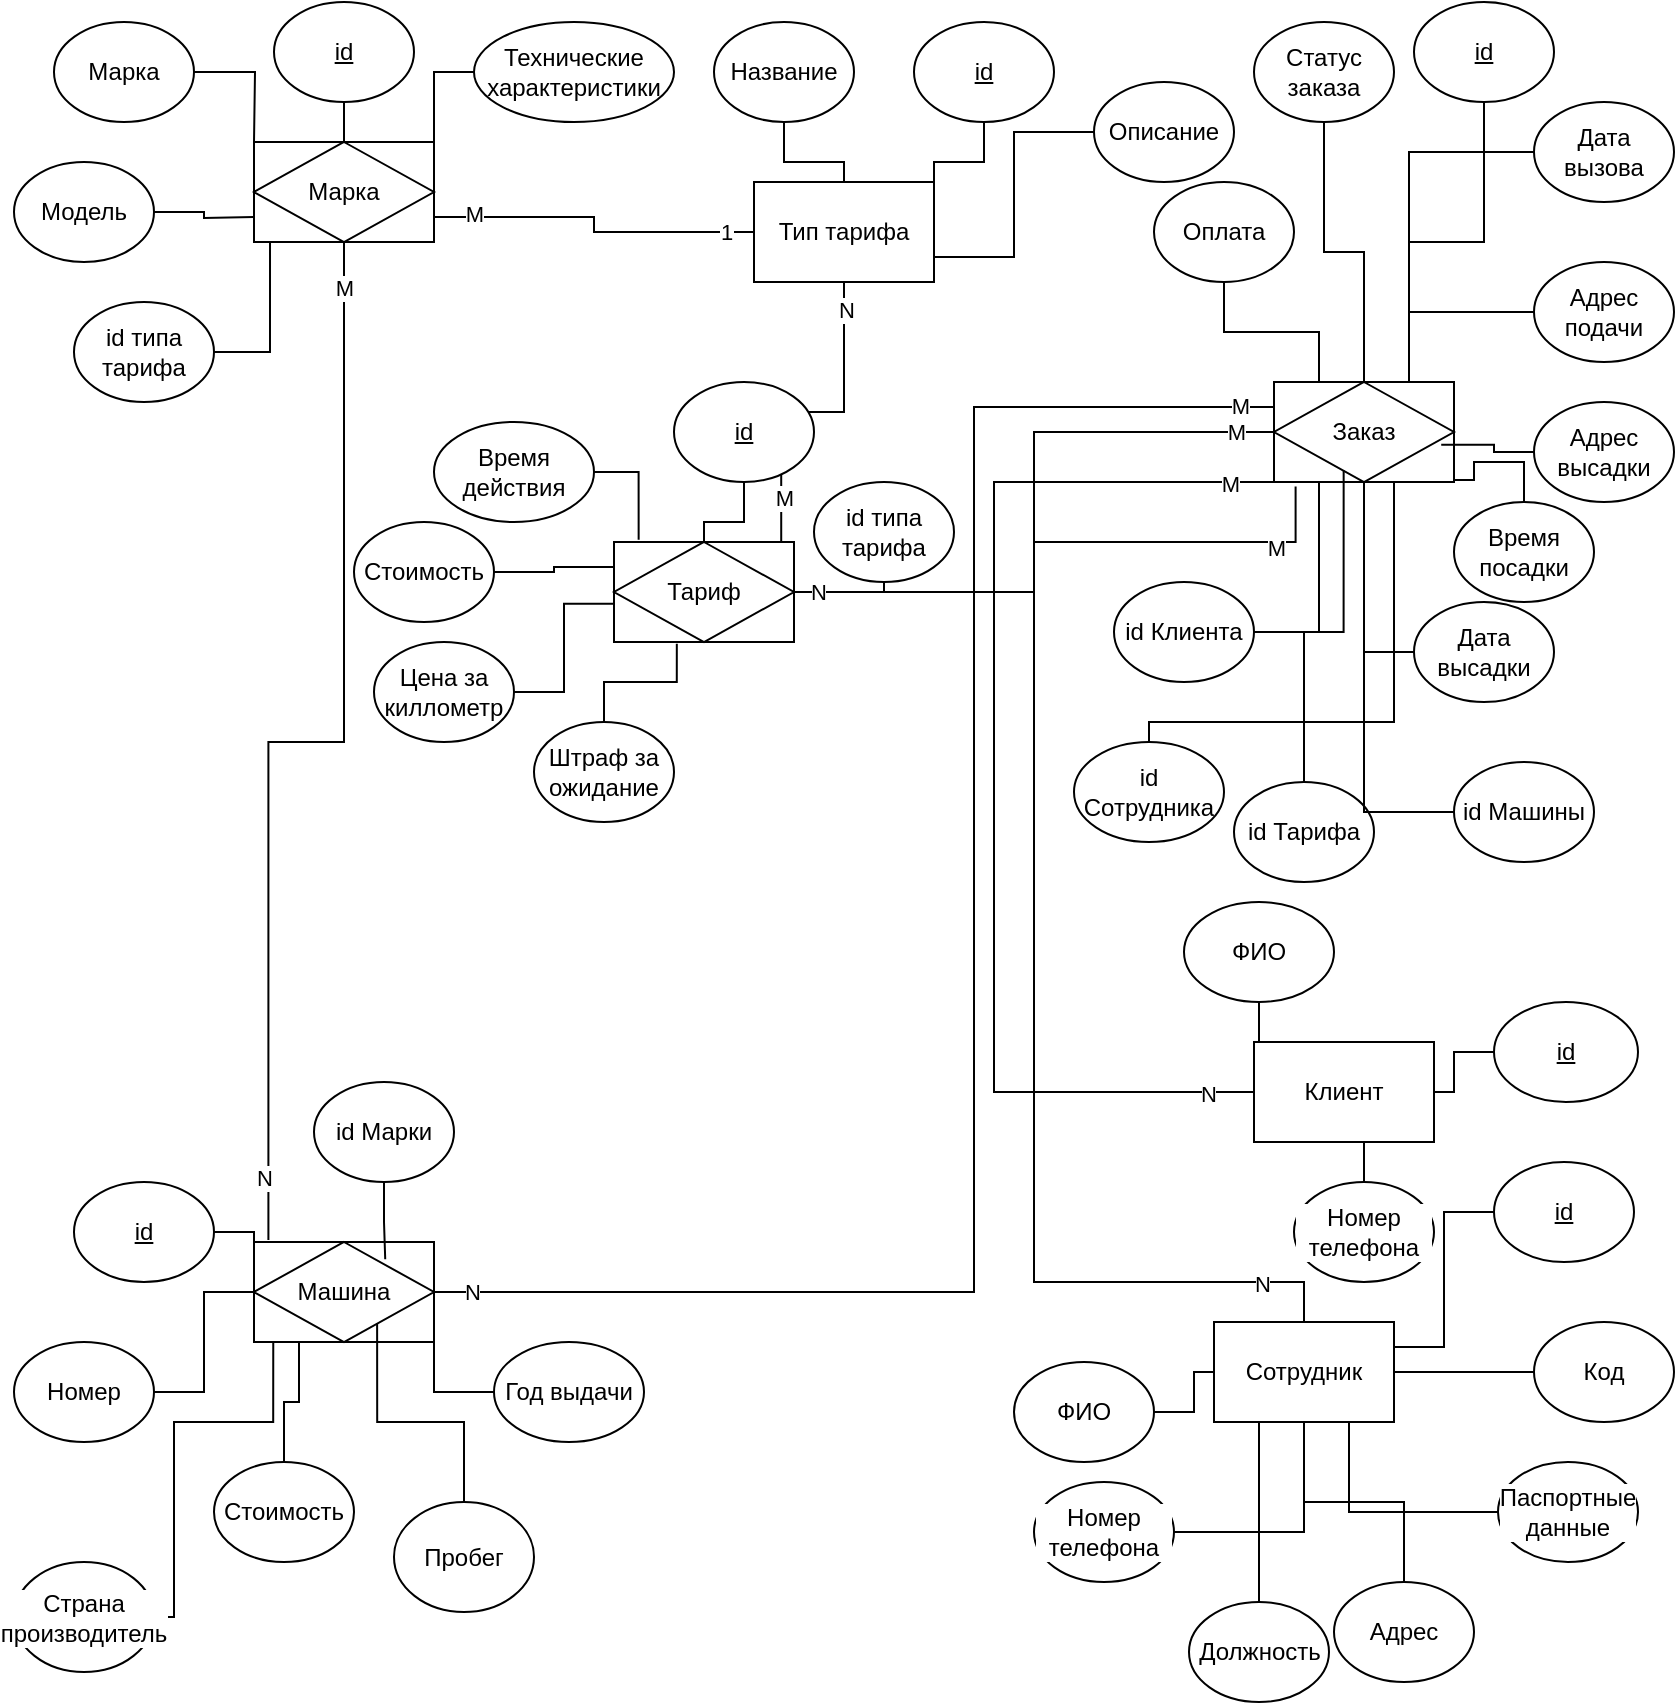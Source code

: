 <mxfile version="15.6.6" type="device"><diagram id="R2lEEEUBdFMjLlhIrx00" name="Page-1"><mxGraphModel dx="1038" dy="489" grid="1" gridSize="10" guides="1" tooltips="1" connect="1" arrows="1" fold="1" page="1" pageScale="1" pageWidth="850" pageHeight="1100" math="0" shadow="0" extFonts="Permanent Marker^https://fonts.googleapis.com/css?family=Permanent+Marker"><root><mxCell id="0"/><mxCell id="1" parent="0"/><mxCell id="BcbfJQb8DpvoiB8YnZ_k-6" style="edgeStyle=orthogonalEdgeStyle;rounded=0;orthogonalLoop=1;jettySize=auto;html=1;fontColor=default;endArrow=none;endFill=0;strokeColor=default;labelBackgroundColor=default;" edge="1" parent="1" source="BcbfJQb8DpvoiB8YnZ_k-2"><mxGeometry relative="1" as="geometry"><mxPoint x="175" y="70" as="targetPoint"/></mxGeometry></mxCell><mxCell id="BcbfJQb8DpvoiB8YnZ_k-2" value="&lt;u&gt;id&lt;/u&gt;" style="ellipse;whiteSpace=wrap;html=1;fontColor=default;strokeColor=default;fillColor=default;" vertex="1" parent="1"><mxGeometry x="140" width="70" height="50" as="geometry"/></mxCell><mxCell id="BcbfJQb8DpvoiB8YnZ_k-7" style="edgeStyle=orthogonalEdgeStyle;rounded=0;orthogonalLoop=1;jettySize=auto;html=1;entryX=0;entryY=0;entryDx=0;entryDy=0;labelBackgroundColor=default;fontColor=default;endArrow=none;endFill=0;strokeColor=default;" edge="1" parent="1" source="BcbfJQb8DpvoiB8YnZ_k-3"><mxGeometry relative="1" as="geometry"><mxPoint x="130" y="70" as="targetPoint"/></mxGeometry></mxCell><mxCell id="BcbfJQb8DpvoiB8YnZ_k-3" value="Марка" style="ellipse;whiteSpace=wrap;html=1;fontColor=default;strokeColor=default;fillColor=default;" vertex="1" parent="1"><mxGeometry x="30" y="10" width="70" height="50" as="geometry"/></mxCell><mxCell id="BcbfJQb8DpvoiB8YnZ_k-8" style="edgeStyle=orthogonalEdgeStyle;rounded=0;orthogonalLoop=1;jettySize=auto;html=1;entryX=0;entryY=0.75;entryDx=0;entryDy=0;labelBackgroundColor=default;fontColor=default;endArrow=none;endFill=0;strokeColor=default;" edge="1" parent="1" source="BcbfJQb8DpvoiB8YnZ_k-4"><mxGeometry relative="1" as="geometry"><mxPoint x="130" y="107.5" as="targetPoint"/></mxGeometry></mxCell><mxCell id="BcbfJQb8DpvoiB8YnZ_k-4" value="Модель" style="ellipse;whiteSpace=wrap;html=1;fontColor=default;strokeColor=default;fillColor=default;" vertex="1" parent="1"><mxGeometry x="10" y="80" width="70" height="50" as="geometry"/></mxCell><mxCell id="BcbfJQb8DpvoiB8YnZ_k-9" style="edgeStyle=orthogonalEdgeStyle;rounded=0;orthogonalLoop=1;jettySize=auto;html=1;entryX=1;entryY=0;entryDx=0;entryDy=0;labelBackgroundColor=default;fontColor=default;endArrow=none;endFill=0;strokeColor=default;" edge="1" parent="1" source="BcbfJQb8DpvoiB8YnZ_k-5"><mxGeometry relative="1" as="geometry"><mxPoint x="220" y="70" as="targetPoint"/></mxGeometry></mxCell><mxCell id="BcbfJQb8DpvoiB8YnZ_k-5" value="Технические характеристики" style="ellipse;whiteSpace=wrap;html=1;fontColor=default;strokeColor=default;fillColor=default;" vertex="1" parent="1"><mxGeometry x="240" y="10" width="100" height="50" as="geometry"/></mxCell><mxCell id="BcbfJQb8DpvoiB8YnZ_k-33" style="edgeStyle=orthogonalEdgeStyle;rounded=0;orthogonalLoop=1;jettySize=auto;html=1;entryX=1;entryY=0.75;entryDx=0;entryDy=0;labelBackgroundColor=default;fontColor=default;endArrow=none;endFill=0;strokeColor=default;" edge="1" parent="1" source="BcbfJQb8DpvoiB8YnZ_k-10" target="BcbfJQb8DpvoiB8YnZ_k-32"><mxGeometry relative="1" as="geometry"/></mxCell><mxCell id="BcbfJQb8DpvoiB8YnZ_k-34" value="1" style="edgeLabel;html=1;align=center;verticalAlign=middle;resizable=0;points=[];fontColor=default;" vertex="1" connectable="0" parent="BcbfJQb8DpvoiB8YnZ_k-33"><mxGeometry x="-0.83" relative="1" as="geometry"><mxPoint as="offset"/></mxGeometry></mxCell><mxCell id="BcbfJQb8DpvoiB8YnZ_k-35" value="M" style="edgeLabel;html=1;align=center;verticalAlign=middle;resizable=0;points=[];fontColor=default;" vertex="1" connectable="0" parent="BcbfJQb8DpvoiB8YnZ_k-33"><mxGeometry x="0.764" y="-2" relative="1" as="geometry"><mxPoint as="offset"/></mxGeometry></mxCell><mxCell id="BcbfJQb8DpvoiB8YnZ_k-38" style="edgeStyle=orthogonalEdgeStyle;rounded=0;orthogonalLoop=1;jettySize=auto;html=1;entryX=0.929;entryY=0;entryDx=0;entryDy=0;entryPerimeter=0;labelBackgroundColor=default;fontColor=default;endArrow=none;endFill=0;strokeColor=default;" edge="1" parent="1" source="BcbfJQb8DpvoiB8YnZ_k-10" target="BcbfJQb8DpvoiB8YnZ_k-17"><mxGeometry relative="1" as="geometry"/></mxCell><mxCell id="BcbfJQb8DpvoiB8YnZ_k-39" value="N" style="edgeLabel;html=1;align=center;verticalAlign=middle;resizable=0;points=[];fontColor=default;" vertex="1" connectable="0" parent="BcbfJQb8DpvoiB8YnZ_k-38"><mxGeometry x="-0.832" y="1" relative="1" as="geometry"><mxPoint as="offset"/></mxGeometry></mxCell><mxCell id="BcbfJQb8DpvoiB8YnZ_k-40" value="M" style="edgeLabel;html=1;align=center;verticalAlign=middle;resizable=0;points=[];fontColor=default;" vertex="1" connectable="0" parent="BcbfJQb8DpvoiB8YnZ_k-38"><mxGeometry x="0.727" y="1" relative="1" as="geometry"><mxPoint as="offset"/></mxGeometry></mxCell><mxCell id="BcbfJQb8DpvoiB8YnZ_k-10" value="Тип тарифа" style="rounded=0;whiteSpace=wrap;html=1;fontColor=default;strokeColor=default;fillColor=default;" vertex="1" parent="1"><mxGeometry x="380" y="90" width="90" height="50" as="geometry"/></mxCell><mxCell id="BcbfJQb8DpvoiB8YnZ_k-15" style="edgeStyle=orthogonalEdgeStyle;rounded=0;orthogonalLoop=1;jettySize=auto;html=1;entryX=1;entryY=0;entryDx=0;entryDy=0;labelBackgroundColor=default;fontColor=default;endArrow=none;endFill=0;strokeColor=default;" edge="1" parent="1" source="BcbfJQb8DpvoiB8YnZ_k-11" target="BcbfJQb8DpvoiB8YnZ_k-10"><mxGeometry relative="1" as="geometry"/></mxCell><mxCell id="BcbfJQb8DpvoiB8YnZ_k-11" value="&lt;u&gt;id&lt;/u&gt;" style="ellipse;whiteSpace=wrap;html=1;fontColor=default;strokeColor=default;fillColor=default;" vertex="1" parent="1"><mxGeometry x="460" y="10" width="70" height="50" as="geometry"/></mxCell><mxCell id="BcbfJQb8DpvoiB8YnZ_k-16" style="edgeStyle=orthogonalEdgeStyle;rounded=0;orthogonalLoop=1;jettySize=auto;html=1;entryX=1;entryY=0.75;entryDx=0;entryDy=0;labelBackgroundColor=default;fontColor=default;endArrow=none;endFill=0;strokeColor=default;" edge="1" parent="1" source="BcbfJQb8DpvoiB8YnZ_k-12" target="BcbfJQb8DpvoiB8YnZ_k-10"><mxGeometry relative="1" as="geometry"/></mxCell><mxCell id="BcbfJQb8DpvoiB8YnZ_k-12" value="Описание" style="ellipse;whiteSpace=wrap;html=1;fontColor=default;strokeColor=default;fillColor=default;" vertex="1" parent="1"><mxGeometry x="550" y="40" width="70" height="50" as="geometry"/></mxCell><mxCell id="BcbfJQb8DpvoiB8YnZ_k-14" style="edgeStyle=orthogonalEdgeStyle;rounded=0;orthogonalLoop=1;jettySize=auto;html=1;labelBackgroundColor=default;fontColor=default;endArrow=none;endFill=0;strokeColor=default;" edge="1" parent="1" source="BcbfJQb8DpvoiB8YnZ_k-13" target="BcbfJQb8DpvoiB8YnZ_k-10"><mxGeometry relative="1" as="geometry"/></mxCell><mxCell id="BcbfJQb8DpvoiB8YnZ_k-13" value="Название" style="ellipse;whiteSpace=wrap;html=1;fontColor=default;strokeColor=default;fillColor=default;" vertex="1" parent="1"><mxGeometry x="360" y="10" width="70" height="50" as="geometry"/></mxCell><mxCell id="BcbfJQb8DpvoiB8YnZ_k-66" style="edgeStyle=orthogonalEdgeStyle;rounded=0;orthogonalLoop=1;jettySize=auto;html=1;entryX=0;entryY=0.5;entryDx=0;entryDy=0;labelBackgroundColor=default;fontColor=default;endArrow=none;endFill=0;strokeColor=default;" edge="1" parent="1" source="BcbfJQb8DpvoiB8YnZ_k-17" target="BcbfJQb8DpvoiB8YnZ_k-41"><mxGeometry relative="1" as="geometry"/></mxCell><mxCell id="BcbfJQb8DpvoiB8YnZ_k-67" value="M" style="edgeLabel;html=1;align=center;verticalAlign=middle;resizable=0;points=[];fontColor=default;" vertex="1" connectable="0" parent="BcbfJQb8DpvoiB8YnZ_k-66"><mxGeometry x="0.88" relative="1" as="geometry"><mxPoint as="offset"/></mxGeometry></mxCell><mxCell id="BcbfJQb8DpvoiB8YnZ_k-17" value="Тариф" style="shape=associativeEntity;whiteSpace=wrap;html=1;align=center;fontColor=default;strokeColor=default;fillColor=default;" vertex="1" parent="1"><mxGeometry x="310" y="270" width="90" height="50" as="geometry"/></mxCell><mxCell id="BcbfJQb8DpvoiB8YnZ_k-22" style="edgeStyle=orthogonalEdgeStyle;rounded=0;orthogonalLoop=1;jettySize=auto;html=1;entryX=1;entryY=0.5;entryDx=0;entryDy=0;labelBackgroundColor=default;fontColor=default;endArrow=none;endFill=0;strokeColor=default;" edge="1" parent="1" source="BcbfJQb8DpvoiB8YnZ_k-19" target="BcbfJQb8DpvoiB8YnZ_k-17"><mxGeometry relative="1" as="geometry"><Array as="points"><mxPoint x="445" y="295"/></Array></mxGeometry></mxCell><mxCell id="BcbfJQb8DpvoiB8YnZ_k-68" value="N" style="edgeLabel;html=1;align=center;verticalAlign=middle;resizable=0;points=[];fontColor=default;" vertex="1" connectable="0" parent="BcbfJQb8DpvoiB8YnZ_k-22"><mxGeometry x="0.528" relative="1" as="geometry"><mxPoint as="offset"/></mxGeometry></mxCell><mxCell id="BcbfJQb8DpvoiB8YnZ_k-19" value="id типа тарифа" style="ellipse;whiteSpace=wrap;html=1;align=center;fontColor=default;strokeColor=default;fillColor=default;" vertex="1" parent="1"><mxGeometry x="410" y="240" width="70" height="50" as="geometry"/></mxCell><mxCell id="BcbfJQb8DpvoiB8YnZ_k-21" style="edgeStyle=orthogonalEdgeStyle;rounded=0;orthogonalLoop=1;jettySize=auto;html=1;labelBackgroundColor=default;fontColor=default;endArrow=none;endFill=0;strokeColor=default;" edge="1" parent="1" source="BcbfJQb8DpvoiB8YnZ_k-20" target="BcbfJQb8DpvoiB8YnZ_k-17"><mxGeometry relative="1" as="geometry"/></mxCell><mxCell id="BcbfJQb8DpvoiB8YnZ_k-20" value="id" style="ellipse;whiteSpace=wrap;html=1;align=center;fontStyle=4;fontColor=default;strokeColor=default;fillColor=default;" vertex="1" parent="1"><mxGeometry x="340" y="190" width="70" height="50" as="geometry"/></mxCell><mxCell id="BcbfJQb8DpvoiB8YnZ_k-27" style="edgeStyle=orthogonalEdgeStyle;rounded=0;orthogonalLoop=1;jettySize=auto;html=1;entryX=0.137;entryY=-0.023;entryDx=0;entryDy=0;entryPerimeter=0;labelBackgroundColor=default;fontColor=default;endArrow=none;endFill=0;strokeColor=default;" edge="1" parent="1" source="BcbfJQb8DpvoiB8YnZ_k-23" target="BcbfJQb8DpvoiB8YnZ_k-17"><mxGeometry relative="1" as="geometry"/></mxCell><mxCell id="BcbfJQb8DpvoiB8YnZ_k-23" value="Время действия" style="ellipse;whiteSpace=wrap;html=1;align=center;fontColor=default;strokeColor=default;fillColor=default;" vertex="1" parent="1"><mxGeometry x="220" y="210" width="80" height="50" as="geometry"/></mxCell><mxCell id="BcbfJQb8DpvoiB8YnZ_k-28" style="edgeStyle=orthogonalEdgeStyle;rounded=0;orthogonalLoop=1;jettySize=auto;html=1;entryX=0;entryY=0.25;entryDx=0;entryDy=0;labelBackgroundColor=default;fontColor=default;endArrow=none;endFill=0;strokeColor=default;" edge="1" parent="1" source="BcbfJQb8DpvoiB8YnZ_k-24" target="BcbfJQb8DpvoiB8YnZ_k-17"><mxGeometry relative="1" as="geometry"/></mxCell><mxCell id="BcbfJQb8DpvoiB8YnZ_k-24" value="Стоимость" style="ellipse;whiteSpace=wrap;html=1;align=center;fontColor=default;strokeColor=default;fillColor=default;" vertex="1" parent="1"><mxGeometry x="180" y="260" width="70" height="50" as="geometry"/></mxCell><mxCell id="BcbfJQb8DpvoiB8YnZ_k-29" style="edgeStyle=orthogonalEdgeStyle;rounded=0;orthogonalLoop=1;jettySize=auto;html=1;entryX=0;entryY=0.617;entryDx=0;entryDy=0;entryPerimeter=0;labelBackgroundColor=default;fontColor=default;endArrow=none;endFill=0;strokeColor=default;" edge="1" parent="1" source="BcbfJQb8DpvoiB8YnZ_k-25" target="BcbfJQb8DpvoiB8YnZ_k-17"><mxGeometry relative="1" as="geometry"/></mxCell><mxCell id="BcbfJQb8DpvoiB8YnZ_k-25" value="Цена за киллометр" style="ellipse;whiteSpace=wrap;html=1;align=center;fontColor=default;strokeColor=default;fillColor=default;" vertex="1" parent="1"><mxGeometry x="190" y="320" width="70" height="50" as="geometry"/></mxCell><mxCell id="BcbfJQb8DpvoiB8YnZ_k-30" style="edgeStyle=orthogonalEdgeStyle;rounded=0;orthogonalLoop=1;jettySize=auto;html=1;entryX=0.349;entryY=1.017;entryDx=0;entryDy=0;entryPerimeter=0;labelBackgroundColor=default;fontColor=default;endArrow=none;endFill=0;strokeColor=default;" edge="1" parent="1" source="BcbfJQb8DpvoiB8YnZ_k-26" target="BcbfJQb8DpvoiB8YnZ_k-17"><mxGeometry relative="1" as="geometry"/></mxCell><mxCell id="BcbfJQb8DpvoiB8YnZ_k-26" value="Штраф за ожидание" style="ellipse;whiteSpace=wrap;html=1;align=center;fontColor=default;strokeColor=default;fillColor=default;" vertex="1" parent="1"><mxGeometry x="270" y="360" width="70" height="50" as="geometry"/></mxCell><mxCell id="BcbfJQb8DpvoiB8YnZ_k-115" style="edgeStyle=orthogonalEdgeStyle;rounded=0;orthogonalLoop=1;jettySize=auto;html=1;entryX=0.08;entryY=-0.02;entryDx=0;entryDy=0;entryPerimeter=0;labelBackgroundColor=default;fontColor=default;endArrow=none;endFill=0;strokeColor=default;" edge="1" parent="1" source="BcbfJQb8DpvoiB8YnZ_k-32" target="BcbfJQb8DpvoiB8YnZ_k-100"><mxGeometry relative="1" as="geometry"/></mxCell><mxCell id="BcbfJQb8DpvoiB8YnZ_k-116" value="N" style="edgeLabel;html=1;align=center;verticalAlign=middle;resizable=0;points=[];fontColor=default;" vertex="1" connectable="0" parent="BcbfJQb8DpvoiB8YnZ_k-115"><mxGeometry x="0.884" y="-2" relative="1" as="geometry"><mxPoint as="offset"/></mxGeometry></mxCell><mxCell id="BcbfJQb8DpvoiB8YnZ_k-117" value="M" style="edgeLabel;html=1;align=center;verticalAlign=middle;resizable=0;points=[];fontColor=default;" vertex="1" connectable="0" parent="BcbfJQb8DpvoiB8YnZ_k-115"><mxGeometry x="-0.914" relative="1" as="geometry"><mxPoint as="offset"/></mxGeometry></mxCell><mxCell id="BcbfJQb8DpvoiB8YnZ_k-32" value="Марка" style="shape=associativeEntity;whiteSpace=wrap;html=1;align=center;fontColor=default;strokeColor=default;fillColor=default;" vertex="1" parent="1"><mxGeometry x="130" y="70" width="90" height="50" as="geometry"/></mxCell><mxCell id="BcbfJQb8DpvoiB8YnZ_k-37" style="edgeStyle=orthogonalEdgeStyle;rounded=0;orthogonalLoop=1;jettySize=auto;html=1;entryX=0.089;entryY=0.996;entryDx=0;entryDy=0;entryPerimeter=0;labelBackgroundColor=default;fontColor=default;endArrow=none;endFill=0;strokeColor=default;" edge="1" parent="1" source="BcbfJQb8DpvoiB8YnZ_k-36" target="BcbfJQb8DpvoiB8YnZ_k-32"><mxGeometry relative="1" as="geometry"/></mxCell><mxCell id="BcbfJQb8DpvoiB8YnZ_k-36" value="id типа тарифа" style="ellipse;whiteSpace=wrap;html=1;align=center;fontColor=default;strokeColor=default;fillColor=default;" vertex="1" parent="1"><mxGeometry x="40" y="150" width="70" height="50" as="geometry"/></mxCell><mxCell id="BcbfJQb8DpvoiB8YnZ_k-41" value="Заказ" style="shape=associativeEntity;whiteSpace=wrap;html=1;align=center;fontColor=default;strokeColor=default;fillColor=default;" vertex="1" parent="1"><mxGeometry x="640" y="190" width="90" height="50" as="geometry"/></mxCell><mxCell id="BcbfJQb8DpvoiB8YnZ_k-57" style="edgeStyle=orthogonalEdgeStyle;rounded=0;orthogonalLoop=1;jettySize=auto;html=1;entryX=0.75;entryY=0;entryDx=0;entryDy=0;labelBackgroundColor=default;fontColor=default;endArrow=none;endFill=0;strokeColor=default;" edge="1" parent="1" source="BcbfJQb8DpvoiB8YnZ_k-42" target="BcbfJQb8DpvoiB8YnZ_k-41"><mxGeometry relative="1" as="geometry"/></mxCell><mxCell id="BcbfJQb8DpvoiB8YnZ_k-42" value="Дата вызова" style="ellipse;whiteSpace=wrap;html=1;align=center;fontColor=default;strokeColor=default;fillColor=default;" vertex="1" parent="1"><mxGeometry x="770" y="50" width="70" height="50" as="geometry"/></mxCell><mxCell id="BcbfJQb8DpvoiB8YnZ_k-54" style="edgeStyle=orthogonalEdgeStyle;rounded=0;orthogonalLoop=1;jettySize=auto;html=1;entryX=0.75;entryY=0;entryDx=0;entryDy=0;labelBackgroundColor=default;fontColor=default;endArrow=none;endFill=0;strokeColor=default;" edge="1" parent="1" source="BcbfJQb8DpvoiB8YnZ_k-43" target="BcbfJQb8DpvoiB8YnZ_k-41"><mxGeometry relative="1" as="geometry"/></mxCell><mxCell id="BcbfJQb8DpvoiB8YnZ_k-43" value="id" style="ellipse;whiteSpace=wrap;html=1;align=center;fontStyle=4;fontColor=default;strokeColor=default;fillColor=default;" vertex="1" parent="1"><mxGeometry x="710" width="70" height="50" as="geometry"/></mxCell><mxCell id="BcbfJQb8DpvoiB8YnZ_k-55" style="edgeStyle=orthogonalEdgeStyle;rounded=0;orthogonalLoop=1;jettySize=auto;html=1;entryX=0.5;entryY=0;entryDx=0;entryDy=0;labelBackgroundColor=default;fontColor=default;endArrow=none;endFill=0;strokeColor=default;" edge="1" parent="1" source="BcbfJQb8DpvoiB8YnZ_k-44" target="BcbfJQb8DpvoiB8YnZ_k-41"><mxGeometry relative="1" as="geometry"/></mxCell><mxCell id="BcbfJQb8DpvoiB8YnZ_k-44" value="Статус заказа" style="ellipse;whiteSpace=wrap;html=1;align=center;fontColor=default;strokeColor=default;fillColor=default;" vertex="1" parent="1"><mxGeometry x="630" y="10" width="70" height="50" as="geometry"/></mxCell><mxCell id="BcbfJQb8DpvoiB8YnZ_k-60" style="edgeStyle=orthogonalEdgeStyle;rounded=0;orthogonalLoop=1;jettySize=auto;html=1;labelBackgroundColor=default;fontColor=default;endArrow=none;endFill=0;strokeColor=default;" edge="1" parent="1" source="BcbfJQb8DpvoiB8YnZ_k-45"><mxGeometry relative="1" as="geometry"><mxPoint x="730" y="239" as="targetPoint"/><Array as="points"><mxPoint x="765" y="230"/><mxPoint x="740" y="230"/><mxPoint x="740" y="239"/></Array></mxGeometry></mxCell><mxCell id="BcbfJQb8DpvoiB8YnZ_k-45" value="Время посадки" style="ellipse;whiteSpace=wrap;html=1;align=center;fontColor=default;strokeColor=default;fillColor=default;" vertex="1" parent="1"><mxGeometry x="730" y="250" width="70" height="50" as="geometry"/></mxCell><mxCell id="BcbfJQb8DpvoiB8YnZ_k-61" style="edgeStyle=orthogonalEdgeStyle;rounded=0;orthogonalLoop=1;jettySize=auto;html=1;labelBackgroundColor=default;fontColor=default;endArrow=none;endFill=0;strokeColor=default;exitX=0;exitY=0.5;exitDx=0;exitDy=0;" edge="1" parent="1" source="BcbfJQb8DpvoiB8YnZ_k-46" target="BcbfJQb8DpvoiB8YnZ_k-41"><mxGeometry relative="1" as="geometry"/></mxCell><mxCell id="BcbfJQb8DpvoiB8YnZ_k-46" value="Дата высадки" style="ellipse;whiteSpace=wrap;html=1;align=center;fontColor=default;strokeColor=default;fillColor=default;" vertex="1" parent="1"><mxGeometry x="710" y="300" width="70" height="50" as="geometry"/></mxCell><mxCell id="BcbfJQb8DpvoiB8YnZ_k-56" style="edgeStyle=orthogonalEdgeStyle;rounded=0;orthogonalLoop=1;jettySize=auto;html=1;entryX=0.25;entryY=0;entryDx=0;entryDy=0;labelBackgroundColor=default;fontColor=default;endArrow=none;endFill=0;strokeColor=default;" edge="1" parent="1" source="BcbfJQb8DpvoiB8YnZ_k-47" target="BcbfJQb8DpvoiB8YnZ_k-41"><mxGeometry relative="1" as="geometry"/></mxCell><mxCell id="BcbfJQb8DpvoiB8YnZ_k-47" value="Оплата" style="ellipse;whiteSpace=wrap;html=1;align=center;fontColor=default;strokeColor=default;fillColor=default;" vertex="1" parent="1"><mxGeometry x="580" y="90" width="70" height="50" as="geometry"/></mxCell><mxCell id="BcbfJQb8DpvoiB8YnZ_k-58" style="edgeStyle=orthogonalEdgeStyle;rounded=0;orthogonalLoop=1;jettySize=auto;html=1;entryX=0.75;entryY=0;entryDx=0;entryDy=0;labelBackgroundColor=default;fontColor=default;endArrow=none;endFill=0;strokeColor=default;" edge="1" parent="1" source="BcbfJQb8DpvoiB8YnZ_k-48" target="BcbfJQb8DpvoiB8YnZ_k-41"><mxGeometry relative="1" as="geometry"/></mxCell><mxCell id="BcbfJQb8DpvoiB8YnZ_k-48" value="Адрес подачи" style="ellipse;whiteSpace=wrap;html=1;align=center;fontColor=default;strokeColor=default;fillColor=default;" vertex="1" parent="1"><mxGeometry x="770" y="130" width="70" height="50" as="geometry"/></mxCell><mxCell id="BcbfJQb8DpvoiB8YnZ_k-59" style="edgeStyle=orthogonalEdgeStyle;rounded=0;orthogonalLoop=1;jettySize=auto;html=1;entryX=0.929;entryY=0.628;entryDx=0;entryDy=0;entryPerimeter=0;labelBackgroundColor=default;fontColor=default;endArrow=none;endFill=0;strokeColor=default;" edge="1" parent="1" source="BcbfJQb8DpvoiB8YnZ_k-49" target="BcbfJQb8DpvoiB8YnZ_k-41"><mxGeometry relative="1" as="geometry"/></mxCell><mxCell id="BcbfJQb8DpvoiB8YnZ_k-49" value="Адрес высадки" style="ellipse;whiteSpace=wrap;html=1;align=center;fontColor=default;strokeColor=default;fillColor=default;" vertex="1" parent="1"><mxGeometry x="770" y="200" width="70" height="50" as="geometry"/></mxCell><mxCell id="BcbfJQb8DpvoiB8YnZ_k-63" style="edgeStyle=orthogonalEdgeStyle;rounded=0;orthogonalLoop=1;jettySize=auto;html=1;entryX=0.387;entryY=0.884;entryDx=0;entryDy=0;entryPerimeter=0;labelBackgroundColor=default;fontColor=default;endArrow=none;endFill=0;strokeColor=default;" edge="1" parent="1" source="BcbfJQb8DpvoiB8YnZ_k-50" target="BcbfJQb8DpvoiB8YnZ_k-41"><mxGeometry relative="1" as="geometry"/></mxCell><mxCell id="BcbfJQb8DpvoiB8YnZ_k-50" value="id Тарифа" style="ellipse;whiteSpace=wrap;html=1;align=center;fontColor=default;strokeColor=default;fillColor=default;" vertex="1" parent="1"><mxGeometry x="620" y="390" width="70" height="50" as="geometry"/></mxCell><mxCell id="BcbfJQb8DpvoiB8YnZ_k-62" style="edgeStyle=orthogonalEdgeStyle;rounded=0;orthogonalLoop=1;jettySize=auto;html=1;entryX=0.5;entryY=1;entryDx=0;entryDy=0;labelBackgroundColor=default;fontColor=default;endArrow=none;endFill=0;strokeColor=default;exitX=0;exitY=0.5;exitDx=0;exitDy=0;" edge="1" parent="1" source="BcbfJQb8DpvoiB8YnZ_k-51" target="BcbfJQb8DpvoiB8YnZ_k-41"><mxGeometry relative="1" as="geometry"/></mxCell><mxCell id="BcbfJQb8DpvoiB8YnZ_k-51" value="id Машины" style="ellipse;whiteSpace=wrap;html=1;align=center;fontColor=default;strokeColor=default;fillColor=default;" vertex="1" parent="1"><mxGeometry x="730" y="380" width="70" height="50" as="geometry"/></mxCell><mxCell id="BcbfJQb8DpvoiB8YnZ_k-64" style="edgeStyle=orthogonalEdgeStyle;rounded=0;orthogonalLoop=1;jettySize=auto;html=1;entryX=0.25;entryY=1;entryDx=0;entryDy=0;labelBackgroundColor=default;fontColor=default;endArrow=none;endFill=0;strokeColor=default;" edge="1" parent="1" source="BcbfJQb8DpvoiB8YnZ_k-52" target="BcbfJQb8DpvoiB8YnZ_k-41"><mxGeometry relative="1" as="geometry"/></mxCell><mxCell id="BcbfJQb8DpvoiB8YnZ_k-52" value="id Клиента" style="ellipse;whiteSpace=wrap;html=1;align=center;fontColor=default;strokeColor=default;fillColor=default;" vertex="1" parent="1"><mxGeometry x="560" y="290" width="70" height="50" as="geometry"/></mxCell><mxCell id="BcbfJQb8DpvoiB8YnZ_k-65" style="edgeStyle=orthogonalEdgeStyle;rounded=0;orthogonalLoop=1;jettySize=auto;html=1;labelBackgroundColor=default;fontColor=default;endArrow=none;endFill=0;strokeColor=default;" edge="1" parent="1" source="BcbfJQb8DpvoiB8YnZ_k-53"><mxGeometry relative="1" as="geometry"><mxPoint x="700" y="240" as="targetPoint"/><Array as="points"><mxPoint x="578" y="360"/><mxPoint x="700" y="360"/><mxPoint x="700" y="240"/></Array></mxGeometry></mxCell><mxCell id="BcbfJQb8DpvoiB8YnZ_k-53" value="id Сотрудника" style="ellipse;whiteSpace=wrap;html=1;align=center;fontColor=default;strokeColor=default;fillColor=default;" vertex="1" parent="1"><mxGeometry x="540" y="370" width="75" height="50" as="geometry"/></mxCell><mxCell id="BcbfJQb8DpvoiB8YnZ_k-77" style="edgeStyle=orthogonalEdgeStyle;rounded=0;orthogonalLoop=1;jettySize=auto;html=1;labelBackgroundColor=default;fontColor=default;endArrow=none;endFill=0;strokeColor=default;" edge="1" parent="1" source="BcbfJQb8DpvoiB8YnZ_k-69" target="BcbfJQb8DpvoiB8YnZ_k-41"><mxGeometry relative="1" as="geometry"><Array as="points"><mxPoint x="500" y="240"/></Array></mxGeometry></mxCell><mxCell id="BcbfJQb8DpvoiB8YnZ_k-78" value="M" style="edgeLabel;html=1;align=center;verticalAlign=middle;resizable=0;points=[];fontColor=default;" vertex="1" connectable="0" parent="BcbfJQb8DpvoiB8YnZ_k-77"><mxGeometry x="0.924" y="-1" relative="1" as="geometry"><mxPoint as="offset"/></mxGeometry></mxCell><mxCell id="BcbfJQb8DpvoiB8YnZ_k-79" value="N" style="edgeLabel;html=1;align=center;verticalAlign=middle;resizable=0;points=[];fontColor=default;labelBackgroundColor=default;" vertex="1" connectable="0" parent="BcbfJQb8DpvoiB8YnZ_k-77"><mxGeometry x="-0.919" y="1" relative="1" as="geometry"><mxPoint as="offset"/></mxGeometry></mxCell><mxCell id="BcbfJQb8DpvoiB8YnZ_k-69" value="Клиент" style="whiteSpace=wrap;html=1;align=center;fontColor=default;strokeColor=default;fillColor=default;labelBackgroundColor=default;" vertex="1" parent="1"><mxGeometry x="630" y="520" width="90" height="50" as="geometry"/></mxCell><mxCell id="BcbfJQb8DpvoiB8YnZ_k-75" style="edgeStyle=orthogonalEdgeStyle;rounded=0;orthogonalLoop=1;jettySize=auto;html=1;labelBackgroundColor=default;fontColor=default;endArrow=none;endFill=0;strokeColor=default;" edge="1" parent="1" source="BcbfJQb8DpvoiB8YnZ_k-70" target="BcbfJQb8DpvoiB8YnZ_k-69"><mxGeometry relative="1" as="geometry"/></mxCell><mxCell id="BcbfJQb8DpvoiB8YnZ_k-70" value="ФИО" style="ellipse;whiteSpace=wrap;html=1;align=center;fontColor=default;strokeColor=default;fillColor=default;labelBackgroundColor=default;" vertex="1" parent="1"><mxGeometry x="595" y="450" width="75" height="50" as="geometry"/></mxCell><mxCell id="BcbfJQb8DpvoiB8YnZ_k-74" style="edgeStyle=orthogonalEdgeStyle;rounded=0;orthogonalLoop=1;jettySize=auto;html=1;entryX=1;entryY=0.5;entryDx=0;entryDy=0;labelBackgroundColor=default;fontColor=default;endArrow=none;endFill=0;strokeColor=default;" edge="1" parent="1" source="BcbfJQb8DpvoiB8YnZ_k-72" target="BcbfJQb8DpvoiB8YnZ_k-69"><mxGeometry relative="1" as="geometry"/></mxCell><mxCell id="BcbfJQb8DpvoiB8YnZ_k-72" value="id" style="ellipse;whiteSpace=wrap;html=1;align=center;fontStyle=4;fontColor=default;strokeColor=default;fillColor=default;labelBackgroundColor=default;" vertex="1" parent="1"><mxGeometry x="750" y="500" width="72" height="50" as="geometry"/></mxCell><mxCell id="BcbfJQb8DpvoiB8YnZ_k-76" style="edgeStyle=orthogonalEdgeStyle;rounded=0;orthogonalLoop=1;jettySize=auto;html=1;labelBackgroundColor=default;fontColor=default;endArrow=none;endFill=0;strokeColor=default;" edge="1" parent="1" source="BcbfJQb8DpvoiB8YnZ_k-73" target="BcbfJQb8DpvoiB8YnZ_k-69"><mxGeometry relative="1" as="geometry"/></mxCell><mxCell id="BcbfJQb8DpvoiB8YnZ_k-73" value="Номер телефона" style="ellipse;whiteSpace=wrap;html=1;align=center;fontColor=default;strokeColor=default;fillColor=default;labelBackgroundColor=default;" vertex="1" parent="1"><mxGeometry x="650" y="590" width="70" height="50" as="geometry"/></mxCell><mxCell id="BcbfJQb8DpvoiB8YnZ_k-97" style="edgeStyle=orthogonalEdgeStyle;rounded=0;orthogonalLoop=1;jettySize=auto;html=1;labelBackgroundColor=default;fontColor=default;endArrow=none;endFill=0;strokeColor=default;entryX=0.12;entryY=1.044;entryDx=0;entryDy=0;entryPerimeter=0;" edge="1" parent="1" source="BcbfJQb8DpvoiB8YnZ_k-80" target="BcbfJQb8DpvoiB8YnZ_k-41"><mxGeometry relative="1" as="geometry"><mxPoint x="430" y="480" as="targetPoint"/><Array as="points"><mxPoint x="655" y="640"/><mxPoint x="520" y="640"/><mxPoint x="520" y="270"/><mxPoint x="651" y="270"/></Array></mxGeometry></mxCell><mxCell id="BcbfJQb8DpvoiB8YnZ_k-98" value="N" style="edgeLabel;html=1;align=center;verticalAlign=middle;resizable=0;points=[];fontColor=default;" vertex="1" connectable="0" parent="BcbfJQb8DpvoiB8YnZ_k-97"><mxGeometry x="-0.879" y="1" relative="1" as="geometry"><mxPoint as="offset"/></mxGeometry></mxCell><mxCell id="BcbfJQb8DpvoiB8YnZ_k-99" value="M" style="edgeLabel;html=1;align=center;verticalAlign=middle;resizable=0;points=[];fontColor=default;" vertex="1" connectable="0" parent="BcbfJQb8DpvoiB8YnZ_k-97"><mxGeometry x="0.889" y="-3" relative="1" as="geometry"><mxPoint as="offset"/></mxGeometry></mxCell><mxCell id="BcbfJQb8DpvoiB8YnZ_k-80" value="Cотрудник" style="whiteSpace=wrap;html=1;align=center;labelBackgroundColor=default;fontColor=default;strokeColor=default;fillColor=default;" vertex="1" parent="1"><mxGeometry x="610" y="660" width="90" height="50" as="geometry"/></mxCell><mxCell id="BcbfJQb8DpvoiB8YnZ_k-96" style="edgeStyle=orthogonalEdgeStyle;rounded=0;orthogonalLoop=1;jettySize=auto;html=1;labelBackgroundColor=default;fontColor=default;endArrow=none;endFill=0;strokeColor=default;" edge="1" parent="1" source="BcbfJQb8DpvoiB8YnZ_k-81" target="BcbfJQb8DpvoiB8YnZ_k-80"><mxGeometry relative="1" as="geometry"/></mxCell><mxCell id="BcbfJQb8DpvoiB8YnZ_k-81" value="ФИО" style="ellipse;whiteSpace=wrap;html=1;align=center;labelBackgroundColor=default;fontColor=default;strokeColor=default;fillColor=default;" vertex="1" parent="1"><mxGeometry x="510" y="680" width="70" height="50" as="geometry"/></mxCell><mxCell id="BcbfJQb8DpvoiB8YnZ_k-95" style="edgeStyle=orthogonalEdgeStyle;rounded=0;orthogonalLoop=1;jettySize=auto;html=1;labelBackgroundColor=default;fontColor=default;endArrow=none;endFill=0;strokeColor=default;" edge="1" parent="1" source="BcbfJQb8DpvoiB8YnZ_k-82" target="BcbfJQb8DpvoiB8YnZ_k-80"><mxGeometry relative="1" as="geometry"/></mxCell><mxCell id="BcbfJQb8DpvoiB8YnZ_k-82" value="Номер телефона" style="ellipse;whiteSpace=wrap;html=1;align=center;labelBackgroundColor=default;fontColor=default;strokeColor=default;fillColor=default;" vertex="1" parent="1"><mxGeometry x="520" y="740" width="70" height="50" as="geometry"/></mxCell><mxCell id="BcbfJQb8DpvoiB8YnZ_k-90" style="edgeStyle=orthogonalEdgeStyle;rounded=0;orthogonalLoop=1;jettySize=auto;html=1;entryX=1;entryY=0.5;entryDx=0;entryDy=0;labelBackgroundColor=default;fontColor=default;endArrow=none;endFill=0;strokeColor=default;" edge="1" parent="1" source="BcbfJQb8DpvoiB8YnZ_k-83" target="BcbfJQb8DpvoiB8YnZ_k-80"><mxGeometry relative="1" as="geometry"/></mxCell><mxCell id="BcbfJQb8DpvoiB8YnZ_k-83" value="Код" style="ellipse;whiteSpace=wrap;html=1;align=center;labelBackgroundColor=default;fontColor=default;strokeColor=default;fillColor=default;" vertex="1" parent="1"><mxGeometry x="770" y="660" width="70" height="50" as="geometry"/></mxCell><mxCell id="BcbfJQb8DpvoiB8YnZ_k-93" style="edgeStyle=orthogonalEdgeStyle;rounded=0;orthogonalLoop=1;jettySize=auto;html=1;entryX=0.5;entryY=1;entryDx=0;entryDy=0;labelBackgroundColor=default;fontColor=default;endArrow=none;endFill=0;strokeColor=default;" edge="1" parent="1" source="BcbfJQb8DpvoiB8YnZ_k-84" target="BcbfJQb8DpvoiB8YnZ_k-80"><mxGeometry relative="1" as="geometry"/></mxCell><mxCell id="BcbfJQb8DpvoiB8YnZ_k-84" value="Адрес" style="ellipse;whiteSpace=wrap;html=1;align=center;labelBackgroundColor=default;fontColor=default;strokeColor=default;fillColor=default;" vertex="1" parent="1"><mxGeometry x="670" y="790" width="70" height="50" as="geometry"/></mxCell><mxCell id="BcbfJQb8DpvoiB8YnZ_k-92" style="edgeStyle=orthogonalEdgeStyle;rounded=0;orthogonalLoop=1;jettySize=auto;html=1;entryX=0.75;entryY=1;entryDx=0;entryDy=0;labelBackgroundColor=default;fontColor=default;endArrow=none;endFill=0;strokeColor=default;" edge="1" parent="1" source="BcbfJQb8DpvoiB8YnZ_k-85" target="BcbfJQb8DpvoiB8YnZ_k-80"><mxGeometry relative="1" as="geometry"/></mxCell><mxCell id="BcbfJQb8DpvoiB8YnZ_k-85" value="Паспортные данные" style="ellipse;whiteSpace=wrap;html=1;align=center;labelBackgroundColor=default;fontColor=default;strokeColor=default;fillColor=default;" vertex="1" parent="1"><mxGeometry x="752" y="730" width="70" height="50" as="geometry"/></mxCell><mxCell id="BcbfJQb8DpvoiB8YnZ_k-94" style="edgeStyle=orthogonalEdgeStyle;rounded=0;orthogonalLoop=1;jettySize=auto;html=1;entryX=0.25;entryY=1;entryDx=0;entryDy=0;labelBackgroundColor=default;fontColor=default;endArrow=none;endFill=0;strokeColor=default;" edge="1" parent="1" source="BcbfJQb8DpvoiB8YnZ_k-86" target="BcbfJQb8DpvoiB8YnZ_k-80"><mxGeometry relative="1" as="geometry"/></mxCell><mxCell id="BcbfJQb8DpvoiB8YnZ_k-86" value="Должность" style="ellipse;whiteSpace=wrap;html=1;align=center;labelBackgroundColor=default;fontColor=default;strokeColor=default;fillColor=default;" vertex="1" parent="1"><mxGeometry x="597.5" y="800" width="70" height="50" as="geometry"/></mxCell><mxCell id="BcbfJQb8DpvoiB8YnZ_k-91" style="edgeStyle=orthogonalEdgeStyle;rounded=0;orthogonalLoop=1;jettySize=auto;html=1;entryX=1;entryY=0.25;entryDx=0;entryDy=0;labelBackgroundColor=default;fontColor=default;endArrow=none;endFill=0;strokeColor=default;" edge="1" parent="1" source="BcbfJQb8DpvoiB8YnZ_k-89" target="BcbfJQb8DpvoiB8YnZ_k-80"><mxGeometry relative="1" as="geometry"/></mxCell><mxCell id="BcbfJQb8DpvoiB8YnZ_k-89" value="id" style="ellipse;whiteSpace=wrap;html=1;align=center;fontStyle=4;labelBackgroundColor=default;fontColor=default;strokeColor=default;fillColor=default;" vertex="1" parent="1"><mxGeometry x="750" y="580" width="70" height="50" as="geometry"/></mxCell><mxCell id="BcbfJQb8DpvoiB8YnZ_k-118" style="edgeStyle=orthogonalEdgeStyle;rounded=0;orthogonalLoop=1;jettySize=auto;html=1;entryX=0;entryY=0.25;entryDx=0;entryDy=0;labelBackgroundColor=default;fontColor=default;endArrow=none;endFill=0;strokeColor=default;" edge="1" parent="1" source="BcbfJQb8DpvoiB8YnZ_k-100" target="BcbfJQb8DpvoiB8YnZ_k-41"><mxGeometry relative="1" as="geometry"><Array as="points"><mxPoint x="490" y="645"/><mxPoint x="490" y="203"/></Array></mxGeometry></mxCell><mxCell id="BcbfJQb8DpvoiB8YnZ_k-119" value="M" style="edgeLabel;html=1;align=center;verticalAlign=middle;resizable=0;points=[];fontColor=default;" vertex="1" connectable="0" parent="BcbfJQb8DpvoiB8YnZ_k-118"><mxGeometry x="0.96" y="1" relative="1" as="geometry"><mxPoint as="offset"/></mxGeometry></mxCell><mxCell id="BcbfJQb8DpvoiB8YnZ_k-120" value="N" style="edgeLabel;html=1;align=center;verticalAlign=middle;resizable=0;points=[];fontColor=default;" vertex="1" connectable="0" parent="BcbfJQb8DpvoiB8YnZ_k-118"><mxGeometry x="-0.956" relative="1" as="geometry"><mxPoint as="offset"/></mxGeometry></mxCell><mxCell id="BcbfJQb8DpvoiB8YnZ_k-100" value="Машина" style="shape=associativeEntity;whiteSpace=wrap;html=1;align=center;labelBackgroundColor=default;fontColor=default;strokeColor=default;fillColor=default;" vertex="1" parent="1"><mxGeometry x="130" y="620" width="90" height="50" as="geometry"/></mxCell><mxCell id="BcbfJQb8DpvoiB8YnZ_k-109" style="edgeStyle=orthogonalEdgeStyle;rounded=0;orthogonalLoop=1;jettySize=auto;html=1;entryX=0;entryY=0;entryDx=0;entryDy=0;labelBackgroundColor=default;fontColor=default;endArrow=none;endFill=0;strokeColor=default;" edge="1" parent="1" source="BcbfJQb8DpvoiB8YnZ_k-101" target="BcbfJQb8DpvoiB8YnZ_k-100"><mxGeometry relative="1" as="geometry"/></mxCell><mxCell id="BcbfJQb8DpvoiB8YnZ_k-101" value="id" style="ellipse;whiteSpace=wrap;html=1;align=center;fontStyle=4;labelBackgroundColor=default;fontColor=default;strokeColor=default;fillColor=default;" vertex="1" parent="1"><mxGeometry x="40" y="590" width="70" height="50" as="geometry"/></mxCell><mxCell id="BcbfJQb8DpvoiB8YnZ_k-108" style="edgeStyle=orthogonalEdgeStyle;rounded=0;orthogonalLoop=1;jettySize=auto;html=1;entryX=0.729;entryY=0.172;entryDx=0;entryDy=0;entryPerimeter=0;labelBackgroundColor=default;fontColor=default;endArrow=none;endFill=0;strokeColor=default;" edge="1" parent="1" source="BcbfJQb8DpvoiB8YnZ_k-102" target="BcbfJQb8DpvoiB8YnZ_k-100"><mxGeometry relative="1" as="geometry"/></mxCell><mxCell id="BcbfJQb8DpvoiB8YnZ_k-102" value="id Марки" style="ellipse;whiteSpace=wrap;html=1;align=center;labelBackgroundColor=default;fontColor=default;strokeColor=default;fillColor=default;" vertex="1" parent="1"><mxGeometry x="160" y="540" width="70" height="50" as="geometry"/></mxCell><mxCell id="BcbfJQb8DpvoiB8YnZ_k-110" style="edgeStyle=orthogonalEdgeStyle;rounded=0;orthogonalLoop=1;jettySize=auto;html=1;entryX=0;entryY=0.5;entryDx=0;entryDy=0;labelBackgroundColor=default;fontColor=default;endArrow=none;endFill=0;strokeColor=default;" edge="1" parent="1" source="BcbfJQb8DpvoiB8YnZ_k-103" target="BcbfJQb8DpvoiB8YnZ_k-100"><mxGeometry relative="1" as="geometry"/></mxCell><mxCell id="BcbfJQb8DpvoiB8YnZ_k-103" value="Номер" style="ellipse;whiteSpace=wrap;html=1;align=center;labelBackgroundColor=default;fontColor=default;strokeColor=default;fillColor=default;" vertex="1" parent="1"><mxGeometry x="10" y="670" width="70" height="50" as="geometry"/></mxCell><mxCell id="BcbfJQb8DpvoiB8YnZ_k-113" style="edgeStyle=orthogonalEdgeStyle;rounded=0;orthogonalLoop=1;jettySize=auto;html=1;entryX=1;entryY=1;entryDx=0;entryDy=0;labelBackgroundColor=default;fontColor=default;endArrow=none;endFill=0;strokeColor=default;" edge="1" parent="1" source="BcbfJQb8DpvoiB8YnZ_k-104" target="BcbfJQb8DpvoiB8YnZ_k-100"><mxGeometry relative="1" as="geometry"/></mxCell><mxCell id="BcbfJQb8DpvoiB8YnZ_k-104" value="Год выдачи" style="ellipse;whiteSpace=wrap;html=1;align=center;labelBackgroundColor=default;fontColor=default;strokeColor=default;fillColor=default;" vertex="1" parent="1"><mxGeometry x="250" y="670" width="75" height="50" as="geometry"/></mxCell><mxCell id="BcbfJQb8DpvoiB8YnZ_k-114" style="edgeStyle=orthogonalEdgeStyle;rounded=0;orthogonalLoop=1;jettySize=auto;html=1;entryX=0.684;entryY=0.812;entryDx=0;entryDy=0;entryPerimeter=0;labelBackgroundColor=default;fontColor=default;endArrow=none;endFill=0;strokeColor=default;" edge="1" parent="1" source="BcbfJQb8DpvoiB8YnZ_k-105" target="BcbfJQb8DpvoiB8YnZ_k-100"><mxGeometry relative="1" as="geometry"/></mxCell><mxCell id="BcbfJQb8DpvoiB8YnZ_k-105" value="Пробег" style="ellipse;whiteSpace=wrap;html=1;align=center;labelBackgroundColor=default;fontColor=default;strokeColor=default;fillColor=default;" vertex="1" parent="1"><mxGeometry x="200" y="750" width="70" height="55" as="geometry"/></mxCell><mxCell id="BcbfJQb8DpvoiB8YnZ_k-112" style="edgeStyle=orthogonalEdgeStyle;rounded=0;orthogonalLoop=1;jettySize=auto;html=1;entryX=0.107;entryY=1.004;entryDx=0;entryDy=0;entryPerimeter=0;labelBackgroundColor=default;fontColor=default;endArrow=none;endFill=0;strokeColor=default;" edge="1" parent="1" source="BcbfJQb8DpvoiB8YnZ_k-106" target="BcbfJQb8DpvoiB8YnZ_k-100"><mxGeometry relative="1" as="geometry"><Array as="points"><mxPoint x="90" y="808"/><mxPoint x="90" y="710"/><mxPoint x="140" y="710"/></Array></mxGeometry></mxCell><mxCell id="BcbfJQb8DpvoiB8YnZ_k-106" value="Страна производитель" style="ellipse;whiteSpace=wrap;html=1;align=center;labelBackgroundColor=default;fontColor=default;strokeColor=default;fillColor=default;" vertex="1" parent="1"><mxGeometry x="10" y="780" width="70" height="55" as="geometry"/></mxCell><mxCell id="BcbfJQb8DpvoiB8YnZ_k-111" style="edgeStyle=orthogonalEdgeStyle;rounded=0;orthogonalLoop=1;jettySize=auto;html=1;entryX=0.25;entryY=1;entryDx=0;entryDy=0;labelBackgroundColor=default;fontColor=default;endArrow=none;endFill=0;strokeColor=default;" edge="1" parent="1" source="BcbfJQb8DpvoiB8YnZ_k-107" target="BcbfJQb8DpvoiB8YnZ_k-100"><mxGeometry relative="1" as="geometry"/></mxCell><mxCell id="BcbfJQb8DpvoiB8YnZ_k-107" value="Стоимость" style="ellipse;whiteSpace=wrap;html=1;align=center;labelBackgroundColor=default;fontColor=default;strokeColor=default;fillColor=default;" vertex="1" parent="1"><mxGeometry x="110" y="730" width="70" height="50" as="geometry"/></mxCell></root></mxGraphModel></diagram></mxfile>